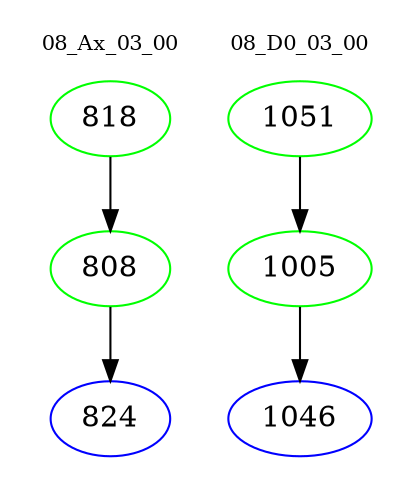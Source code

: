 digraph{
subgraph cluster_0 {
color = white
label = "08_Ax_03_00";
fontsize=10;
T0_818 [label="818", color="green"]
T0_818 -> T0_808 [color="black"]
T0_808 [label="808", color="green"]
T0_808 -> T0_824 [color="black"]
T0_824 [label="824", color="blue"]
}
subgraph cluster_1 {
color = white
label = "08_D0_03_00";
fontsize=10;
T1_1051 [label="1051", color="green"]
T1_1051 -> T1_1005 [color="black"]
T1_1005 [label="1005", color="green"]
T1_1005 -> T1_1046 [color="black"]
T1_1046 [label="1046", color="blue"]
}
}
